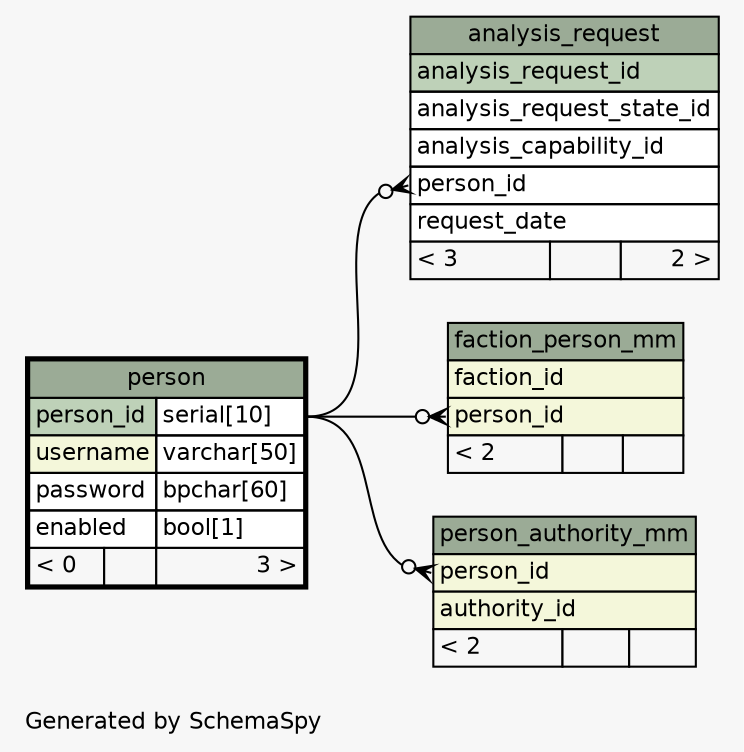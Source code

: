 // dot 2.38.0 on Linux 3.16.0-4-amd64
// SchemaSpy rev 590
digraph "oneDegreeRelationshipsDiagram" {
  graph [
    rankdir="RL"
    bgcolor="#f7f7f7"
    label="\nGenerated by SchemaSpy"
    labeljust="l"
    nodesep="0.18"
    ranksep="0.46"
    fontname="Helvetica"
    fontsize="11"
  ];
  node [
    fontname="Helvetica"
    fontsize="11"
    shape="plaintext"
  ];
  edge [
    arrowsize="0.8"
  ];
  "analysis_request":"person_id":w -> "person":"person_id.type":e [arrowhead=none dir=back arrowtail=crowodot];
  "faction_person_mm":"person_id":w -> "person":"person_id.type":e [arrowhead=none dir=back arrowtail=crowodot];
  "person_authority_mm":"person_id":w -> "person":"person_id.type":e [arrowhead=none dir=back arrowtail=crowodot];
  "analysis_request" [
    label=<
    <TABLE BORDER="0" CELLBORDER="1" CELLSPACING="0" BGCOLOR="#ffffff">
      <TR><TD COLSPAN="3" BGCOLOR="#9bab96" ALIGN="CENTER">analysis_request</TD></TR>
      <TR><TD PORT="analysis_request_id" COLSPAN="3" BGCOLOR="#bed1b8" ALIGN="LEFT">analysis_request_id</TD></TR>
      <TR><TD PORT="analysis_request_state_id" COLSPAN="3" ALIGN="LEFT">analysis_request_state_id</TD></TR>
      <TR><TD PORT="analysis_capability_id" COLSPAN="3" ALIGN="LEFT">analysis_capability_id</TD></TR>
      <TR><TD PORT="person_id" COLSPAN="3" ALIGN="LEFT">person_id</TD></TR>
      <TR><TD PORT="request_date" COLSPAN="3" ALIGN="LEFT">request_date</TD></TR>
      <TR><TD ALIGN="LEFT" BGCOLOR="#f7f7f7">&lt; 3</TD><TD ALIGN="RIGHT" BGCOLOR="#f7f7f7">  </TD><TD ALIGN="RIGHT" BGCOLOR="#f7f7f7">2 &gt;</TD></TR>
    </TABLE>>
    URL="analysis_request.html"
    tooltip="analysis_request"
  ];
  "faction_person_mm" [
    label=<
    <TABLE BORDER="0" CELLBORDER="1" CELLSPACING="0" BGCOLOR="#ffffff">
      <TR><TD COLSPAN="3" BGCOLOR="#9bab96" ALIGN="CENTER">faction_person_mm</TD></TR>
      <TR><TD PORT="faction_id" COLSPAN="3" BGCOLOR="#f4f7da" ALIGN="LEFT">faction_id</TD></TR>
      <TR><TD PORT="person_id" COLSPAN="3" BGCOLOR="#f4f7da" ALIGN="LEFT">person_id</TD></TR>
      <TR><TD ALIGN="LEFT" BGCOLOR="#f7f7f7">&lt; 2</TD><TD ALIGN="RIGHT" BGCOLOR="#f7f7f7">  </TD><TD ALIGN="RIGHT" BGCOLOR="#f7f7f7">  </TD></TR>
    </TABLE>>
    URL="faction_person_mm.html"
    tooltip="faction_person_mm"
  ];
  "person" [
    label=<
    <TABLE BORDER="2" CELLBORDER="1" CELLSPACING="0" BGCOLOR="#ffffff">
      <TR><TD COLSPAN="3" BGCOLOR="#9bab96" ALIGN="CENTER">person</TD></TR>
      <TR><TD PORT="person_id" COLSPAN="2" BGCOLOR="#bed1b8" ALIGN="LEFT">person_id</TD><TD PORT="person_id.type" ALIGN="LEFT">serial[10]</TD></TR>
      <TR><TD PORT="username" COLSPAN="2" BGCOLOR="#f4f7da" ALIGN="LEFT">username</TD><TD PORT="username.type" ALIGN="LEFT">varchar[50]</TD></TR>
      <TR><TD PORT="password" COLSPAN="2" ALIGN="LEFT">password</TD><TD PORT="password.type" ALIGN="LEFT">bpchar[60]</TD></TR>
      <TR><TD PORT="enabled" COLSPAN="2" ALIGN="LEFT">enabled</TD><TD PORT="enabled.type" ALIGN="LEFT">bool[1]</TD></TR>
      <TR><TD ALIGN="LEFT" BGCOLOR="#f7f7f7">&lt; 0</TD><TD ALIGN="RIGHT" BGCOLOR="#f7f7f7">  </TD><TD ALIGN="RIGHT" BGCOLOR="#f7f7f7">3 &gt;</TD></TR>
    </TABLE>>
    URL="person.html"
    tooltip="person"
  ];
  "person_authority_mm" [
    label=<
    <TABLE BORDER="0" CELLBORDER="1" CELLSPACING="0" BGCOLOR="#ffffff">
      <TR><TD COLSPAN="3" BGCOLOR="#9bab96" ALIGN="CENTER">person_authority_mm</TD></TR>
      <TR><TD PORT="person_id" COLSPAN="3" BGCOLOR="#f4f7da" ALIGN="LEFT">person_id</TD></TR>
      <TR><TD PORT="authority_id" COLSPAN="3" BGCOLOR="#f4f7da" ALIGN="LEFT">authority_id</TD></TR>
      <TR><TD ALIGN="LEFT" BGCOLOR="#f7f7f7">&lt; 2</TD><TD ALIGN="RIGHT" BGCOLOR="#f7f7f7">  </TD><TD ALIGN="RIGHT" BGCOLOR="#f7f7f7">  </TD></TR>
    </TABLE>>
    URL="person_authority_mm.html"
    tooltip="person_authority_mm"
  ];
}
